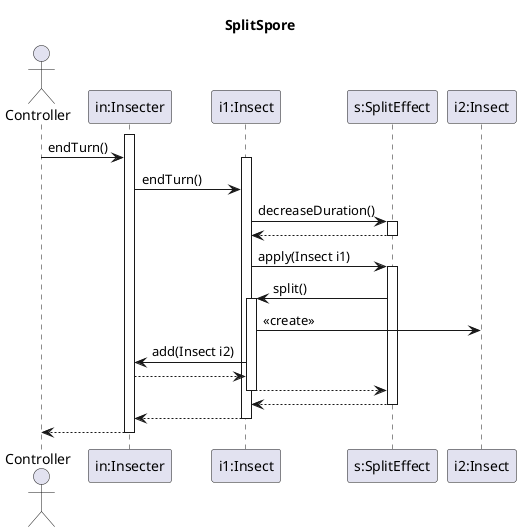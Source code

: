 @startuml splitSpore

' KÉSZ : Dúcz

title SplitSpore
actor Controller
participant "in:Insecter" as In
participant "i1:Insect" as I

participant "s:SplitEffect" as S
participant "i2:Insect" as I2
'participant "t:tecton" as T

activate In
Controller->In: endTurn()
activate I
In-> I: endTurn()
I->S : decreaseDuration()
activate S

S-->I
deactivate S

I->S : apply(Insect i1)
activate S

S->I : split()
activate I

I -> I2 : <<create>>
I -> In : add(Insect i2)
In --> I

I-->S
deactivate I

S-->I
deactivate S

I --> In

deactivate I
In --> Controller
deactivate In



@enduml